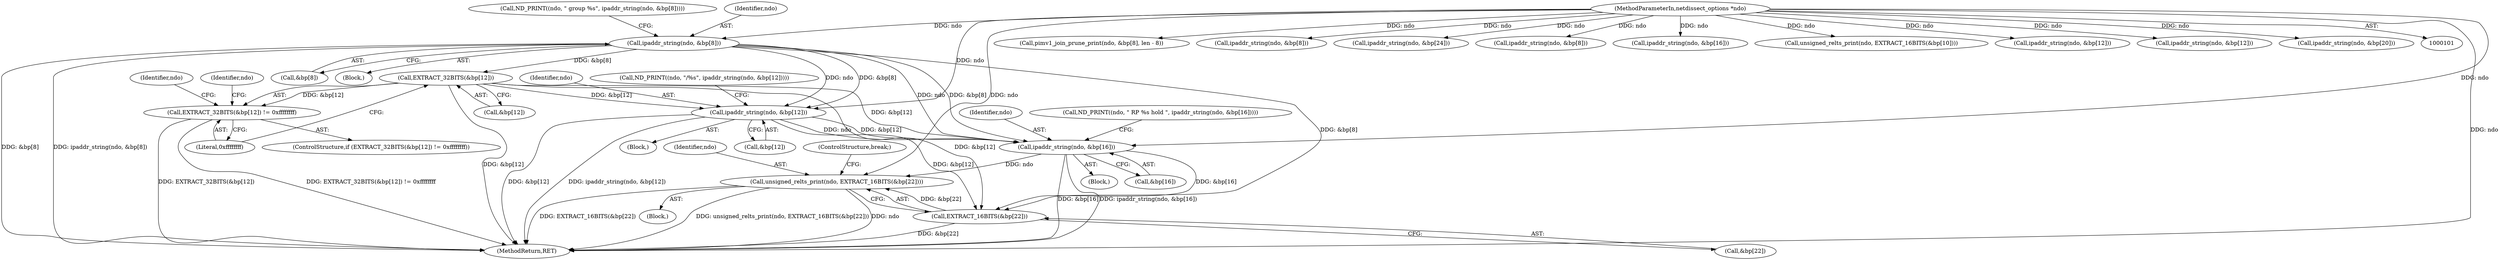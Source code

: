 digraph "0_tcpdump_5dc1860d8267b1e0cb78c9ffa2a40bea2fdb3ddc_2@array" {
"1000265" [label="(Call,ipaddr_string(ndo, &bp[8]))"];
"1000102" [label="(MethodParameterIn,netdissect_options *ndo)"];
"1000273" [label="(Call,EXTRACT_32BITS(&bp[12]))"];
"1000272" [label="(Call,EXTRACT_32BITS(&bp[12]) != 0xffffffff)"];
"1000284" [label="(Call,ipaddr_string(ndo, &bp[12]))"];
"1000295" [label="(Call,ipaddr_string(ndo, &bp[16]))"];
"1000301" [label="(Call,unsigned_relts_print(ndo, EXTRACT_16BITS(&bp[22])))"];
"1000303" [label="(Call,EXTRACT_16BITS(&bp[22]))"];
"1000282" [label="(Block,)"];
"1000399" [label="(Call,pimv1_join_prune_print(ndo, &bp[8], len - 8))"];
"1000260" [label="(Call,ND_PRINT((ndo, \" group %s\", ipaddr_string(ndo, &bp[8]))))"];
"1000254" [label="(Block,)"];
"1000274" [label="(Call,&bp[12])"];
"1000438" [label="(MethodReturn,RET)"];
"1000278" [label="(Literal,0xffffffff)"];
"1000236" [label="(Call,ipaddr_string(ndo, &bp[8]))"];
"1000216" [label="(Call,ipaddr_string(ndo, &bp[24]))"];
"1000296" [label="(Identifier,ndo)"];
"1000302" [label="(Identifier,ndo)"];
"1000328" [label="(Call,ipaddr_string(ndo, &bp[8]))"];
"1000293" [label="(Block,)"];
"1000301" [label="(Call,unsigned_relts_print(ndo, EXTRACT_16BITS(&bp[22])))"];
"1000322" [label="(Call,ipaddr_string(ndo, &bp[16]))"];
"1000271" [label="(ControlStructure,if (EXTRACT_32BITS(&bp[12]) != 0xffffffff))"];
"1000265" [label="(Call,ipaddr_string(ndo, &bp[8]))"];
"1000284" [label="(Call,ipaddr_string(ndo, &bp[12]))"];
"1000308" [label="(ControlStructure,break;)"];
"1000267" [label="(Call,&bp[8])"];
"1000186" [label="(Call,unsigned_relts_print(ndo, EXTRACT_16BITS(&bp[10])))"];
"1000285" [label="(Identifier,ndo)"];
"1000281" [label="(Identifier,ndo)"];
"1000272" [label="(Call,EXTRACT_32BITS(&bp[12]) != 0xffffffff)"];
"1000295" [label="(Call,ipaddr_string(ndo, &bp[16]))"];
"1000242" [label="(Call,ipaddr_string(ndo, &bp[12]))"];
"1000290" [label="(Call,ND_PRINT((ndo, \" RP %s hold \", ipaddr_string(ndo, &bp[16]))))"];
"1000292" [label="(Identifier,ndo)"];
"1000303" [label="(Call,EXTRACT_16BITS(&bp[22]))"];
"1000273" [label="(Call,EXTRACT_32BITS(&bp[12]))"];
"1000286" [label="(Call,&bp[12])"];
"1000304" [label="(Call,&bp[22])"];
"1000266" [label="(Identifier,ndo)"];
"1000263" [label="(Block,)"];
"1000347" [label="(Call,ipaddr_string(ndo, &bp[12]))"];
"1000210" [label="(Call,ipaddr_string(ndo, &bp[20]))"];
"1000297" [label="(Call,&bp[16])"];
"1000279" [label="(Call,ND_PRINT((ndo, \"/%s\", ipaddr_string(ndo, &bp[12]))))"];
"1000102" [label="(MethodParameterIn,netdissect_options *ndo)"];
"1000265" -> "1000263"  [label="AST: "];
"1000265" -> "1000267"  [label="CFG: "];
"1000266" -> "1000265"  [label="AST: "];
"1000267" -> "1000265"  [label="AST: "];
"1000260" -> "1000265"  [label="CFG: "];
"1000265" -> "1000438"  [label="DDG: ipaddr_string(ndo, &bp[8])"];
"1000265" -> "1000438"  [label="DDG: &bp[8]"];
"1000102" -> "1000265"  [label="DDG: ndo"];
"1000265" -> "1000273"  [label="DDG: &bp[8]"];
"1000265" -> "1000284"  [label="DDG: ndo"];
"1000265" -> "1000284"  [label="DDG: &bp[8]"];
"1000265" -> "1000295"  [label="DDG: ndo"];
"1000265" -> "1000295"  [label="DDG: &bp[8]"];
"1000265" -> "1000303"  [label="DDG: &bp[8]"];
"1000102" -> "1000101"  [label="AST: "];
"1000102" -> "1000438"  [label="DDG: ndo"];
"1000102" -> "1000186"  [label="DDG: ndo"];
"1000102" -> "1000210"  [label="DDG: ndo"];
"1000102" -> "1000216"  [label="DDG: ndo"];
"1000102" -> "1000236"  [label="DDG: ndo"];
"1000102" -> "1000242"  [label="DDG: ndo"];
"1000102" -> "1000284"  [label="DDG: ndo"];
"1000102" -> "1000295"  [label="DDG: ndo"];
"1000102" -> "1000301"  [label="DDG: ndo"];
"1000102" -> "1000322"  [label="DDG: ndo"];
"1000102" -> "1000328"  [label="DDG: ndo"];
"1000102" -> "1000347"  [label="DDG: ndo"];
"1000102" -> "1000399"  [label="DDG: ndo"];
"1000273" -> "1000272"  [label="AST: "];
"1000273" -> "1000274"  [label="CFG: "];
"1000274" -> "1000273"  [label="AST: "];
"1000278" -> "1000273"  [label="CFG: "];
"1000273" -> "1000438"  [label="DDG: &bp[12]"];
"1000273" -> "1000272"  [label="DDG: &bp[12]"];
"1000273" -> "1000284"  [label="DDG: &bp[12]"];
"1000273" -> "1000295"  [label="DDG: &bp[12]"];
"1000273" -> "1000303"  [label="DDG: &bp[12]"];
"1000272" -> "1000271"  [label="AST: "];
"1000272" -> "1000278"  [label="CFG: "];
"1000278" -> "1000272"  [label="AST: "];
"1000281" -> "1000272"  [label="CFG: "];
"1000292" -> "1000272"  [label="CFG: "];
"1000272" -> "1000438"  [label="DDG: EXTRACT_32BITS(&bp[12])"];
"1000272" -> "1000438"  [label="DDG: EXTRACT_32BITS(&bp[12]) != 0xffffffff"];
"1000284" -> "1000282"  [label="AST: "];
"1000284" -> "1000286"  [label="CFG: "];
"1000285" -> "1000284"  [label="AST: "];
"1000286" -> "1000284"  [label="AST: "];
"1000279" -> "1000284"  [label="CFG: "];
"1000284" -> "1000438"  [label="DDG: &bp[12]"];
"1000284" -> "1000438"  [label="DDG: ipaddr_string(ndo, &bp[12])"];
"1000284" -> "1000295"  [label="DDG: ndo"];
"1000284" -> "1000295"  [label="DDG: &bp[12]"];
"1000284" -> "1000303"  [label="DDG: &bp[12]"];
"1000295" -> "1000293"  [label="AST: "];
"1000295" -> "1000297"  [label="CFG: "];
"1000296" -> "1000295"  [label="AST: "];
"1000297" -> "1000295"  [label="AST: "];
"1000290" -> "1000295"  [label="CFG: "];
"1000295" -> "1000438"  [label="DDG: &bp[16]"];
"1000295" -> "1000438"  [label="DDG: ipaddr_string(ndo, &bp[16])"];
"1000295" -> "1000301"  [label="DDG: ndo"];
"1000295" -> "1000303"  [label="DDG: &bp[16]"];
"1000301" -> "1000254"  [label="AST: "];
"1000301" -> "1000303"  [label="CFG: "];
"1000302" -> "1000301"  [label="AST: "];
"1000303" -> "1000301"  [label="AST: "];
"1000308" -> "1000301"  [label="CFG: "];
"1000301" -> "1000438"  [label="DDG: EXTRACT_16BITS(&bp[22])"];
"1000301" -> "1000438"  [label="DDG: unsigned_relts_print(ndo, EXTRACT_16BITS(&bp[22]))"];
"1000301" -> "1000438"  [label="DDG: ndo"];
"1000303" -> "1000301"  [label="DDG: &bp[22]"];
"1000303" -> "1000304"  [label="CFG: "];
"1000304" -> "1000303"  [label="AST: "];
"1000303" -> "1000438"  [label="DDG: &bp[22]"];
}

